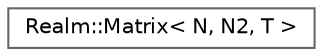 digraph "Graphical Class Hierarchy"
{
 // LATEX_PDF_SIZE
  bgcolor="transparent";
  edge [fontname=Helvetica,fontsize=10,labelfontname=Helvetica,labelfontsize=10];
  node [fontname=Helvetica,fontsize=10,shape=box,height=0.2,width=0.4];
  rankdir="LR";
  Node0 [id="Node000000",label="Realm::Matrix\< N, N2, T \>",height=0.2,width=0.4,color="grey40", fillcolor="white", style="filled",URL="$structRealm_1_1Matrix.html",tooltip=" "];
}
